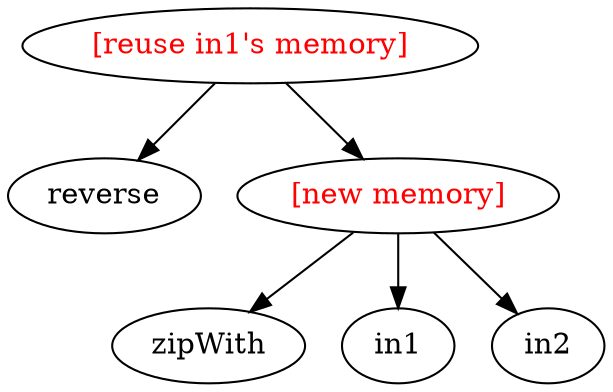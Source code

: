 digraph G {
        result[label="[reuse in1's memory]", fontcolor=red];
        reverse;
        t1[label="[new memory]", fontcolor=red];
        zipWith;
        in1;
        in2;

        result -> reverse;
        result -> t1;
        t1 -> zipWith;
        t1 -> in1;
        t1 -> in2;
}